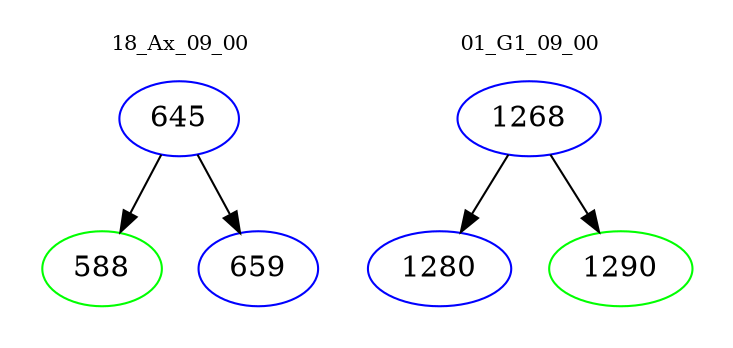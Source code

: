 digraph{
subgraph cluster_0 {
color = white
label = "18_Ax_09_00";
fontsize=10;
T0_645 [label="645", color="blue"]
T0_645 -> T0_588 [color="black"]
T0_588 [label="588", color="green"]
T0_645 -> T0_659 [color="black"]
T0_659 [label="659", color="blue"]
}
subgraph cluster_1 {
color = white
label = "01_G1_09_00";
fontsize=10;
T1_1268 [label="1268", color="blue"]
T1_1268 -> T1_1280 [color="black"]
T1_1280 [label="1280", color="blue"]
T1_1268 -> T1_1290 [color="black"]
T1_1290 [label="1290", color="green"]
}
}
